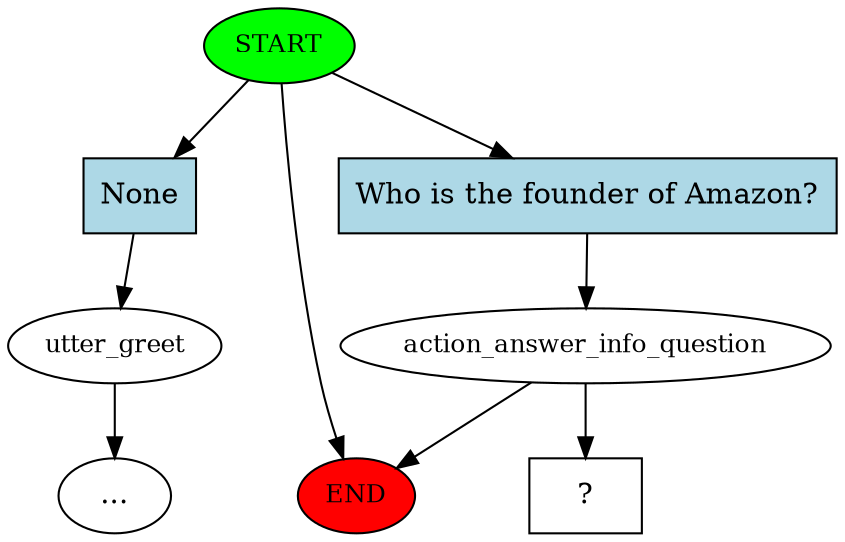 digraph  {
0 [class="start active", fillcolor=green, fontsize=12, label=START, style=filled];
"-1" [class=end, fillcolor=red, fontsize=12, label=END, style=filled];
1 [class="", fontsize=12, label=utter_greet];
"-5" [class=ellipsis, label="..."];
4 [class=active, fontsize=12, label=action_answer_info_question];
6 [class="intent dashed active", label="  ?  ", shape=rect];
7 [class=intent, fillcolor=lightblue, label=None, shape=rect, style=filled];
8 [class="intent active", fillcolor=lightblue, label="Who is the founder of Amazon?", shape=rect, style=filled];
0 -> "-1"  [class="", key=NONE, label=""];
0 -> 7  [class="", key=0];
0 -> 8  [class=active, key=0];
1 -> "-5"  [class="", key=NONE, label=""];
4 -> "-1"  [class="", key=NONE, label=""];
4 -> 6  [class=active, key=NONE, label=""];
7 -> 1  [class="", key=0];
8 -> 4  [class=active, key=0];
}
